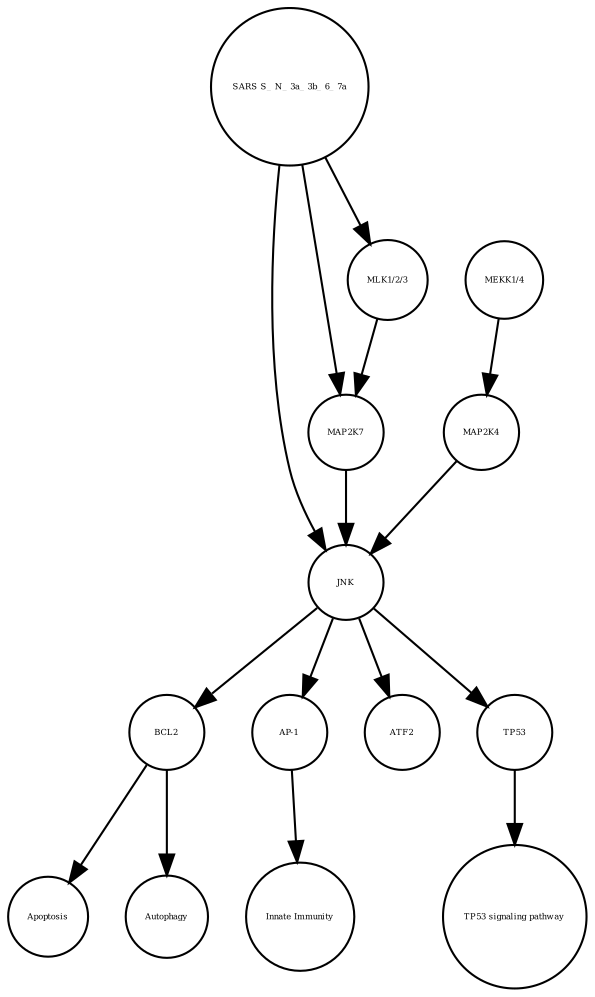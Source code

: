 strict digraph  {
BCL2 [annotation=urn_miriam_uniprot_P10415, bipartite=0, cls=macromolecule, fontsize=4, label=BCL2, shape=circle];
Apoptosis [annotation="", bipartite=0, cls=phenotype, fontsize=4, label=Apoptosis, shape=circle];
Autophagy [annotation="", bipartite=0, cls=phenotype, fontsize=4, label=Autophagy, shape=circle];
"AP-1" [annotation="", bipartite=0, cls=complex, fontsize=4, label="AP-1", shape=circle];
"Innate Immunity" [annotation="", bipartite=0, cls=phenotype, fontsize=4, label="Innate Immunity", shape=circle];
JNK [annotation="", bipartite=0, cls=complex, fontsize=4, label=JNK, shape=circle];
ATF2 [annotation=urn_miriam_uniprot_P15336, bipartite=0, cls=macromolecule, fontsize=4, label=ATF2, shape=circle];
MAP2K7 [annotation=urn_miriam_uniprot_O14733, bipartite=0, cls=macromolecule, fontsize=4, label=MAP2K7, shape=circle];
TP53 [annotation=urn_miriam_uniprot_P04637, bipartite=0, cls=macromolecule, fontsize=4, label=TP53, shape=circle];
"MEKK1/4" [annotation="", bipartite=0, cls=complex, fontsize=4, label="MEKK1/4", shape=circle];
"TP53 signaling pathway" [annotation="", bipartite=0, cls="unspecified entity", fontsize=4, label="TP53 signaling pathway", shape=circle];
MAP2K4 [annotation=urn_miriam_uniprot_P45985, bipartite=0, cls=macromolecule, fontsize=4, label=MAP2K4, shape=circle];
"MLK1/2/3" [annotation="", bipartite=0, cls=complex, fontsize=4, label="MLK1/2/3", shape=circle];
"SARS S_ N_ 3a_ 3b_ 6_ 7a" [annotation="", bipartite=0, cls=macromolecule, fontsize=4, label="SARS S_ N_ 3a_ 3b_ 6_ 7a", shape=circle];
BCL2 -> Apoptosis  [annotation="", interaction_type=inhibition];
BCL2 -> Autophagy  [annotation="", interaction_type="necessary stimulation"];
"AP-1" -> "Innate Immunity"  [annotation="", interaction_type="necessary stimulation"];
JNK -> BCL2  [annotation="", interaction_type=production];
JNK -> TP53  [annotation="", interaction_type=production];
JNK -> "AP-1"  [annotation="", interaction_type=production];
JNK -> ATF2  [annotation="", interaction_type=production];
MAP2K7 -> JNK  [annotation="", interaction_type=production];
TP53 -> "TP53 signaling pathway"  [annotation="", interaction_type=production];
"MEKK1/4" -> MAP2K4  [annotation="", interaction_type=production];
MAP2K4 -> JNK  [annotation="", interaction_type=production];
"MLK1/2/3" -> MAP2K7  [annotation="", interaction_type=production];
"SARS S_ N_ 3a_ 3b_ 6_ 7a" -> MAP2K7  [annotation="", interaction_type=production];
"SARS S_ N_ 3a_ 3b_ 6_ 7a" -> JNK  [annotation="", interaction_type=production];
"SARS S_ N_ 3a_ 3b_ 6_ 7a" -> "MLK1/2/3"  [annotation="", interaction_type=production];
}

